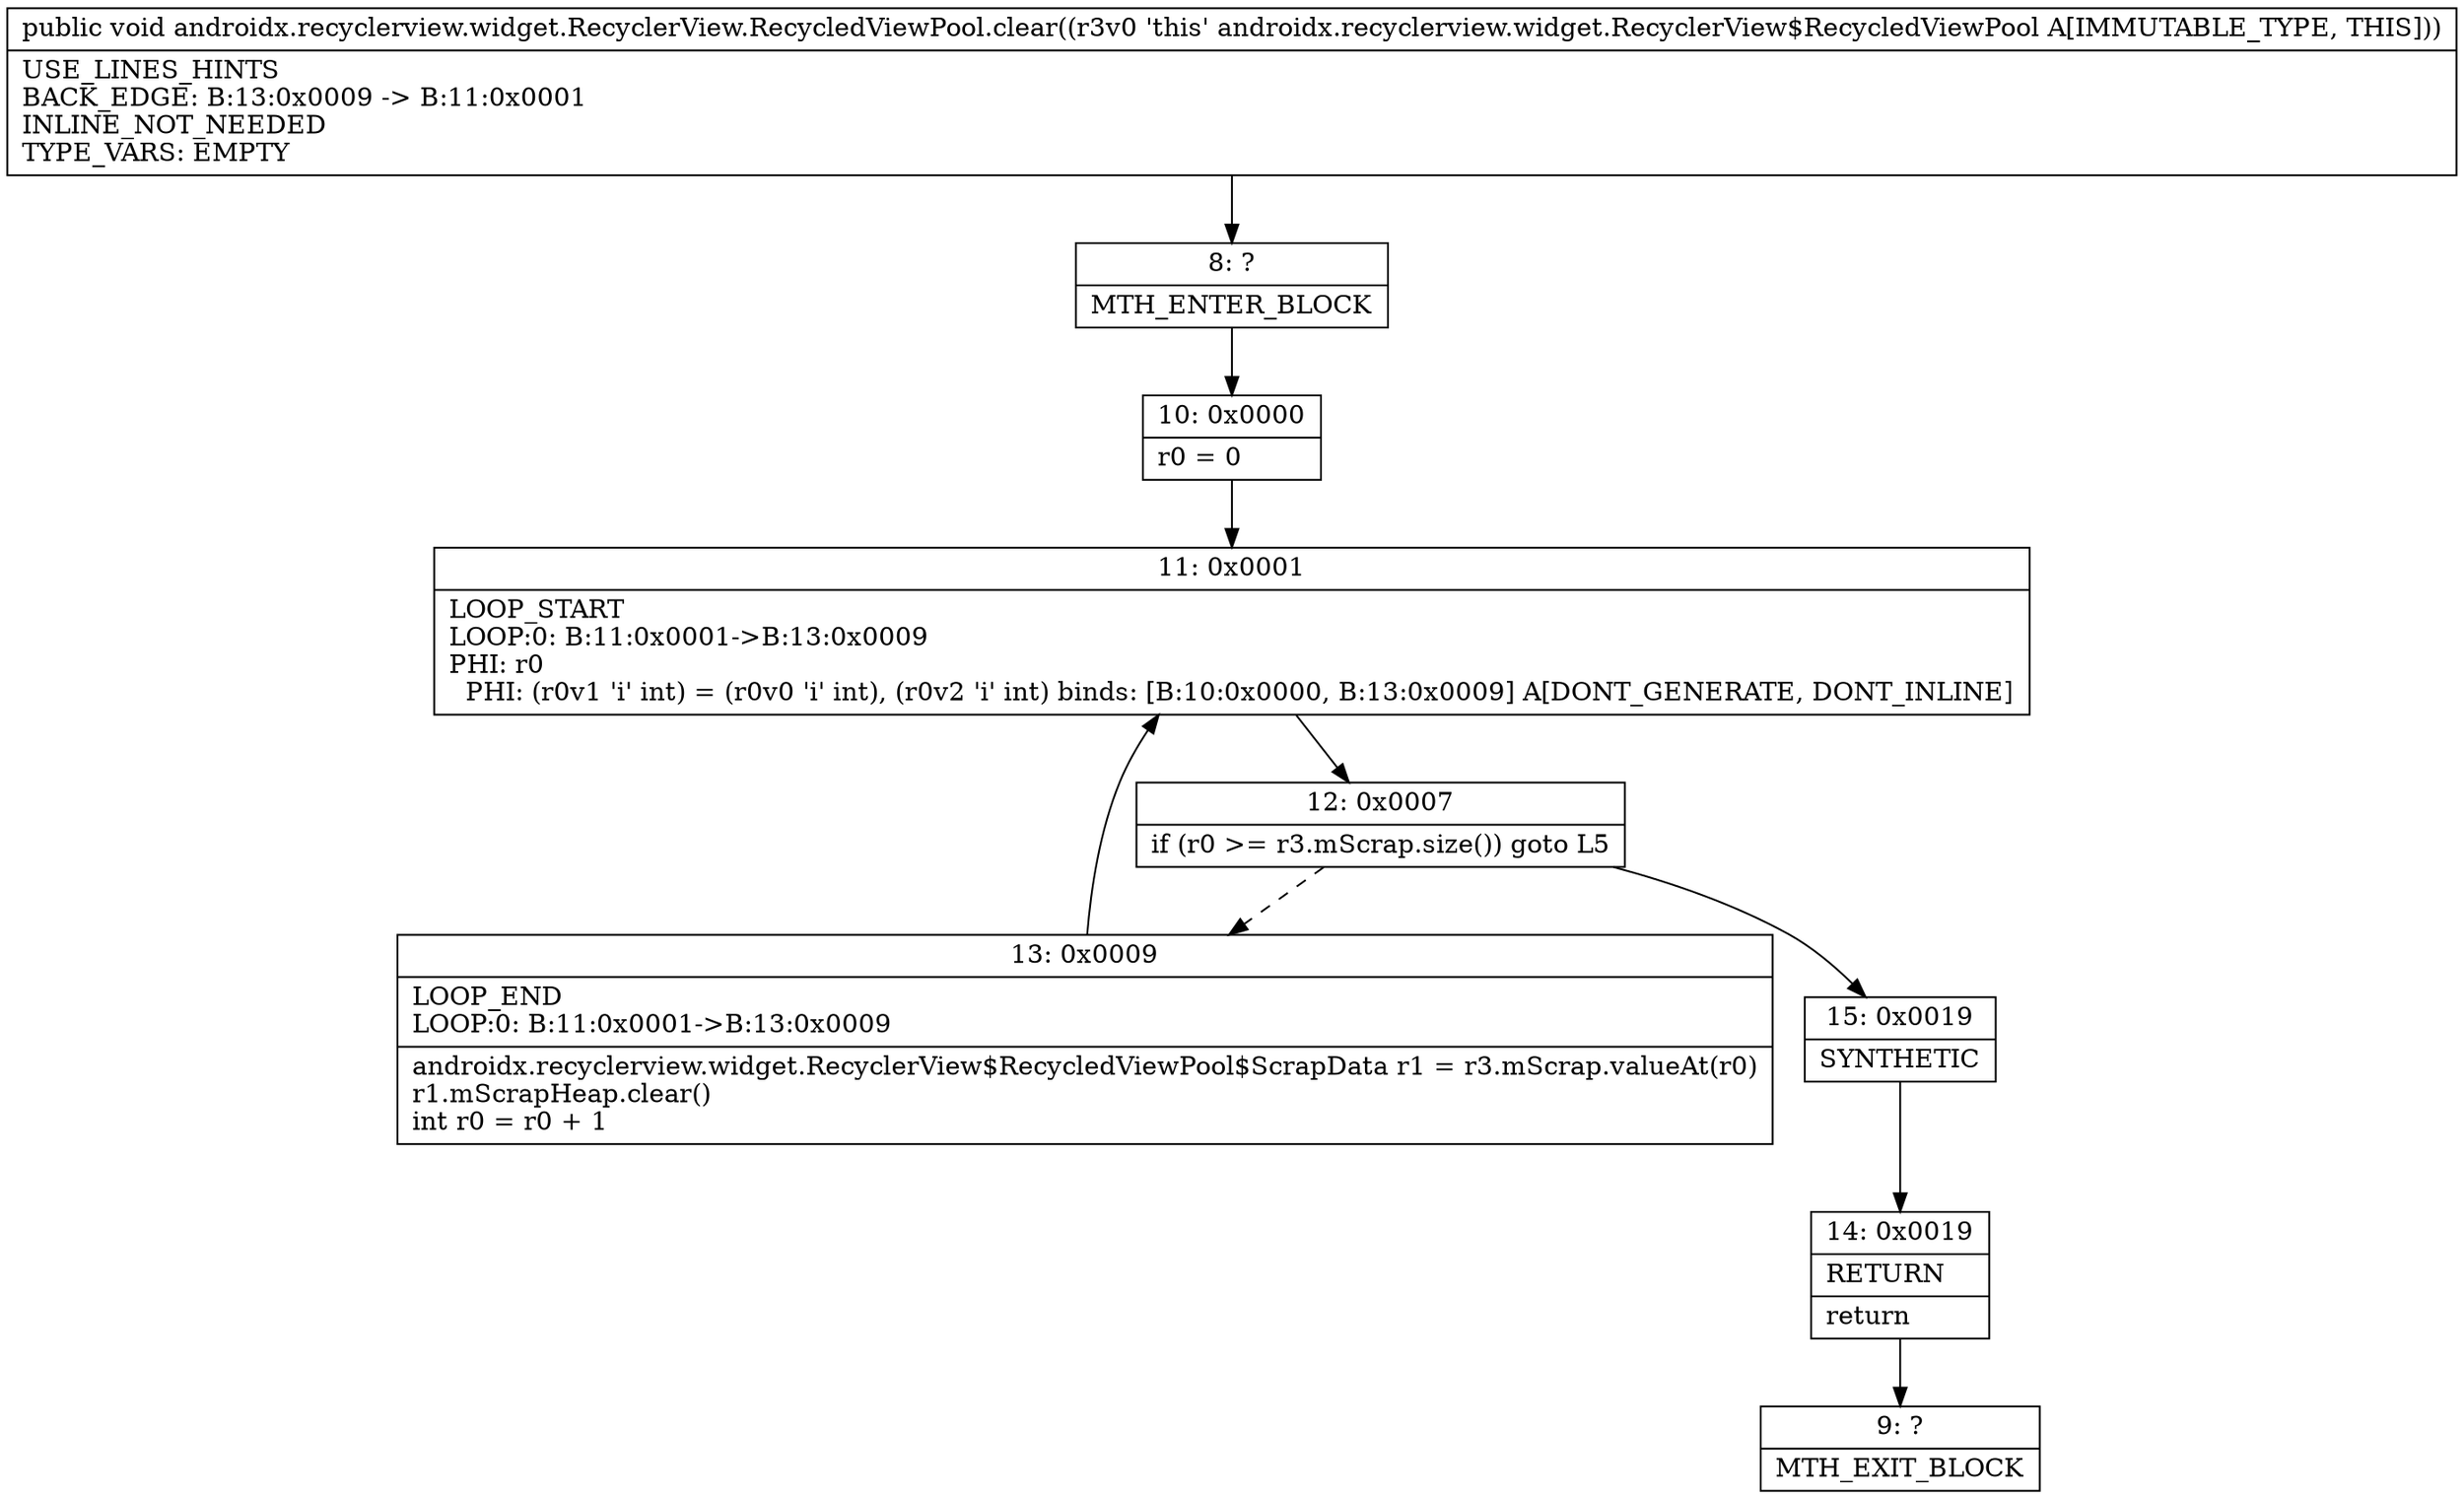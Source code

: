 digraph "CFG forandroidx.recyclerview.widget.RecyclerView.RecycledViewPool.clear()V" {
Node_8 [shape=record,label="{8\:\ ?|MTH_ENTER_BLOCK\l}"];
Node_10 [shape=record,label="{10\:\ 0x0000|r0 = 0\l}"];
Node_11 [shape=record,label="{11\:\ 0x0001|LOOP_START\lLOOP:0: B:11:0x0001\-\>B:13:0x0009\lPHI: r0 \l  PHI: (r0v1 'i' int) = (r0v0 'i' int), (r0v2 'i' int) binds: [B:10:0x0000, B:13:0x0009] A[DONT_GENERATE, DONT_INLINE]\l}"];
Node_12 [shape=record,label="{12\:\ 0x0007|if (r0 \>= r3.mScrap.size()) goto L5\l}"];
Node_13 [shape=record,label="{13\:\ 0x0009|LOOP_END\lLOOP:0: B:11:0x0001\-\>B:13:0x0009\l|androidx.recyclerview.widget.RecyclerView$RecycledViewPool$ScrapData r1 = r3.mScrap.valueAt(r0)\lr1.mScrapHeap.clear()\lint r0 = r0 + 1\l}"];
Node_15 [shape=record,label="{15\:\ 0x0019|SYNTHETIC\l}"];
Node_14 [shape=record,label="{14\:\ 0x0019|RETURN\l|return\l}"];
Node_9 [shape=record,label="{9\:\ ?|MTH_EXIT_BLOCK\l}"];
MethodNode[shape=record,label="{public void androidx.recyclerview.widget.RecyclerView.RecycledViewPool.clear((r3v0 'this' androidx.recyclerview.widget.RecyclerView$RecycledViewPool A[IMMUTABLE_TYPE, THIS]))  | USE_LINES_HINTS\lBACK_EDGE: B:13:0x0009 \-\> B:11:0x0001\lINLINE_NOT_NEEDED\lTYPE_VARS: EMPTY\l}"];
MethodNode -> Node_8;Node_8 -> Node_10;
Node_10 -> Node_11;
Node_11 -> Node_12;
Node_12 -> Node_13[style=dashed];
Node_12 -> Node_15;
Node_13 -> Node_11;
Node_15 -> Node_14;
Node_14 -> Node_9;
}

